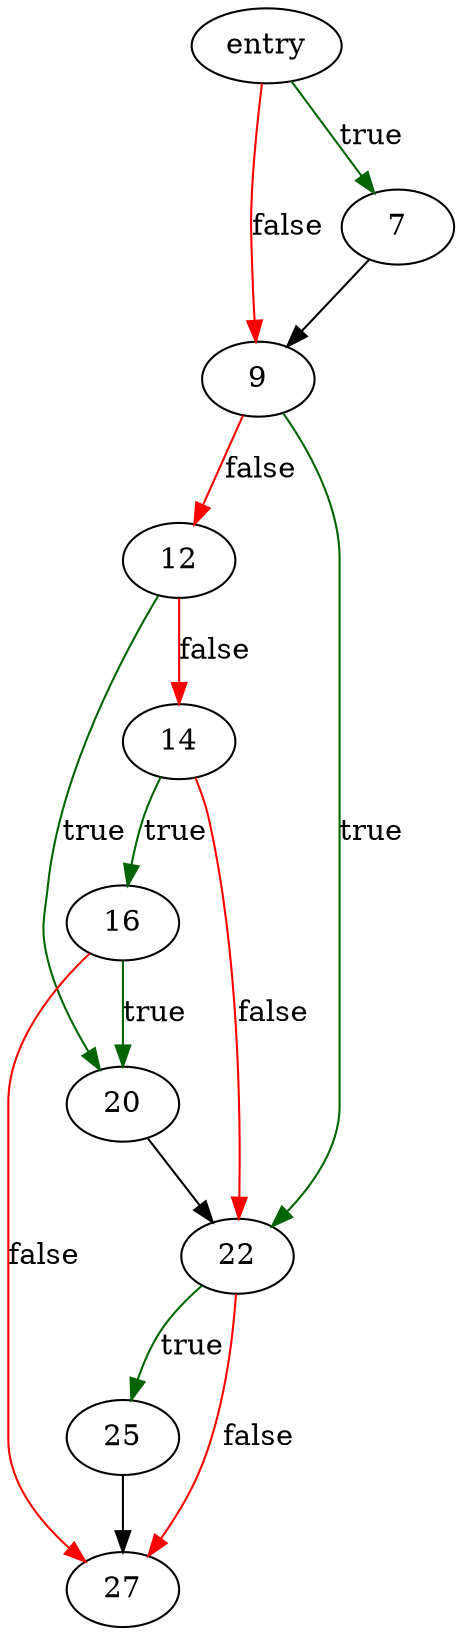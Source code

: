 digraph "fdutimensat" {
	// Node definitions.
	5 [label=entry];
	7;
	9;
	12;
	14;
	16;
	20;
	22;
	25;
	27;

	// Edge definitions.
	5 -> 7 [
		color=darkgreen
		label=true
	];
	5 -> 9 [
		color=red
		label=false
	];
	7 -> 9;
	9 -> 12 [
		color=red
		label=false
	];
	9 -> 22 [
		color=darkgreen
		label=true
	];
	12 -> 14 [
		color=red
		label=false
	];
	12 -> 20 [
		color=darkgreen
		label=true
	];
	14 -> 16 [
		color=darkgreen
		label=true
	];
	14 -> 22 [
		color=red
		label=false
	];
	16 -> 20 [
		color=darkgreen
		label=true
	];
	16 -> 27 [
		color=red
		label=false
	];
	20 -> 22;
	22 -> 25 [
		color=darkgreen
		label=true
	];
	22 -> 27 [
		color=red
		label=false
	];
	25 -> 27;
}